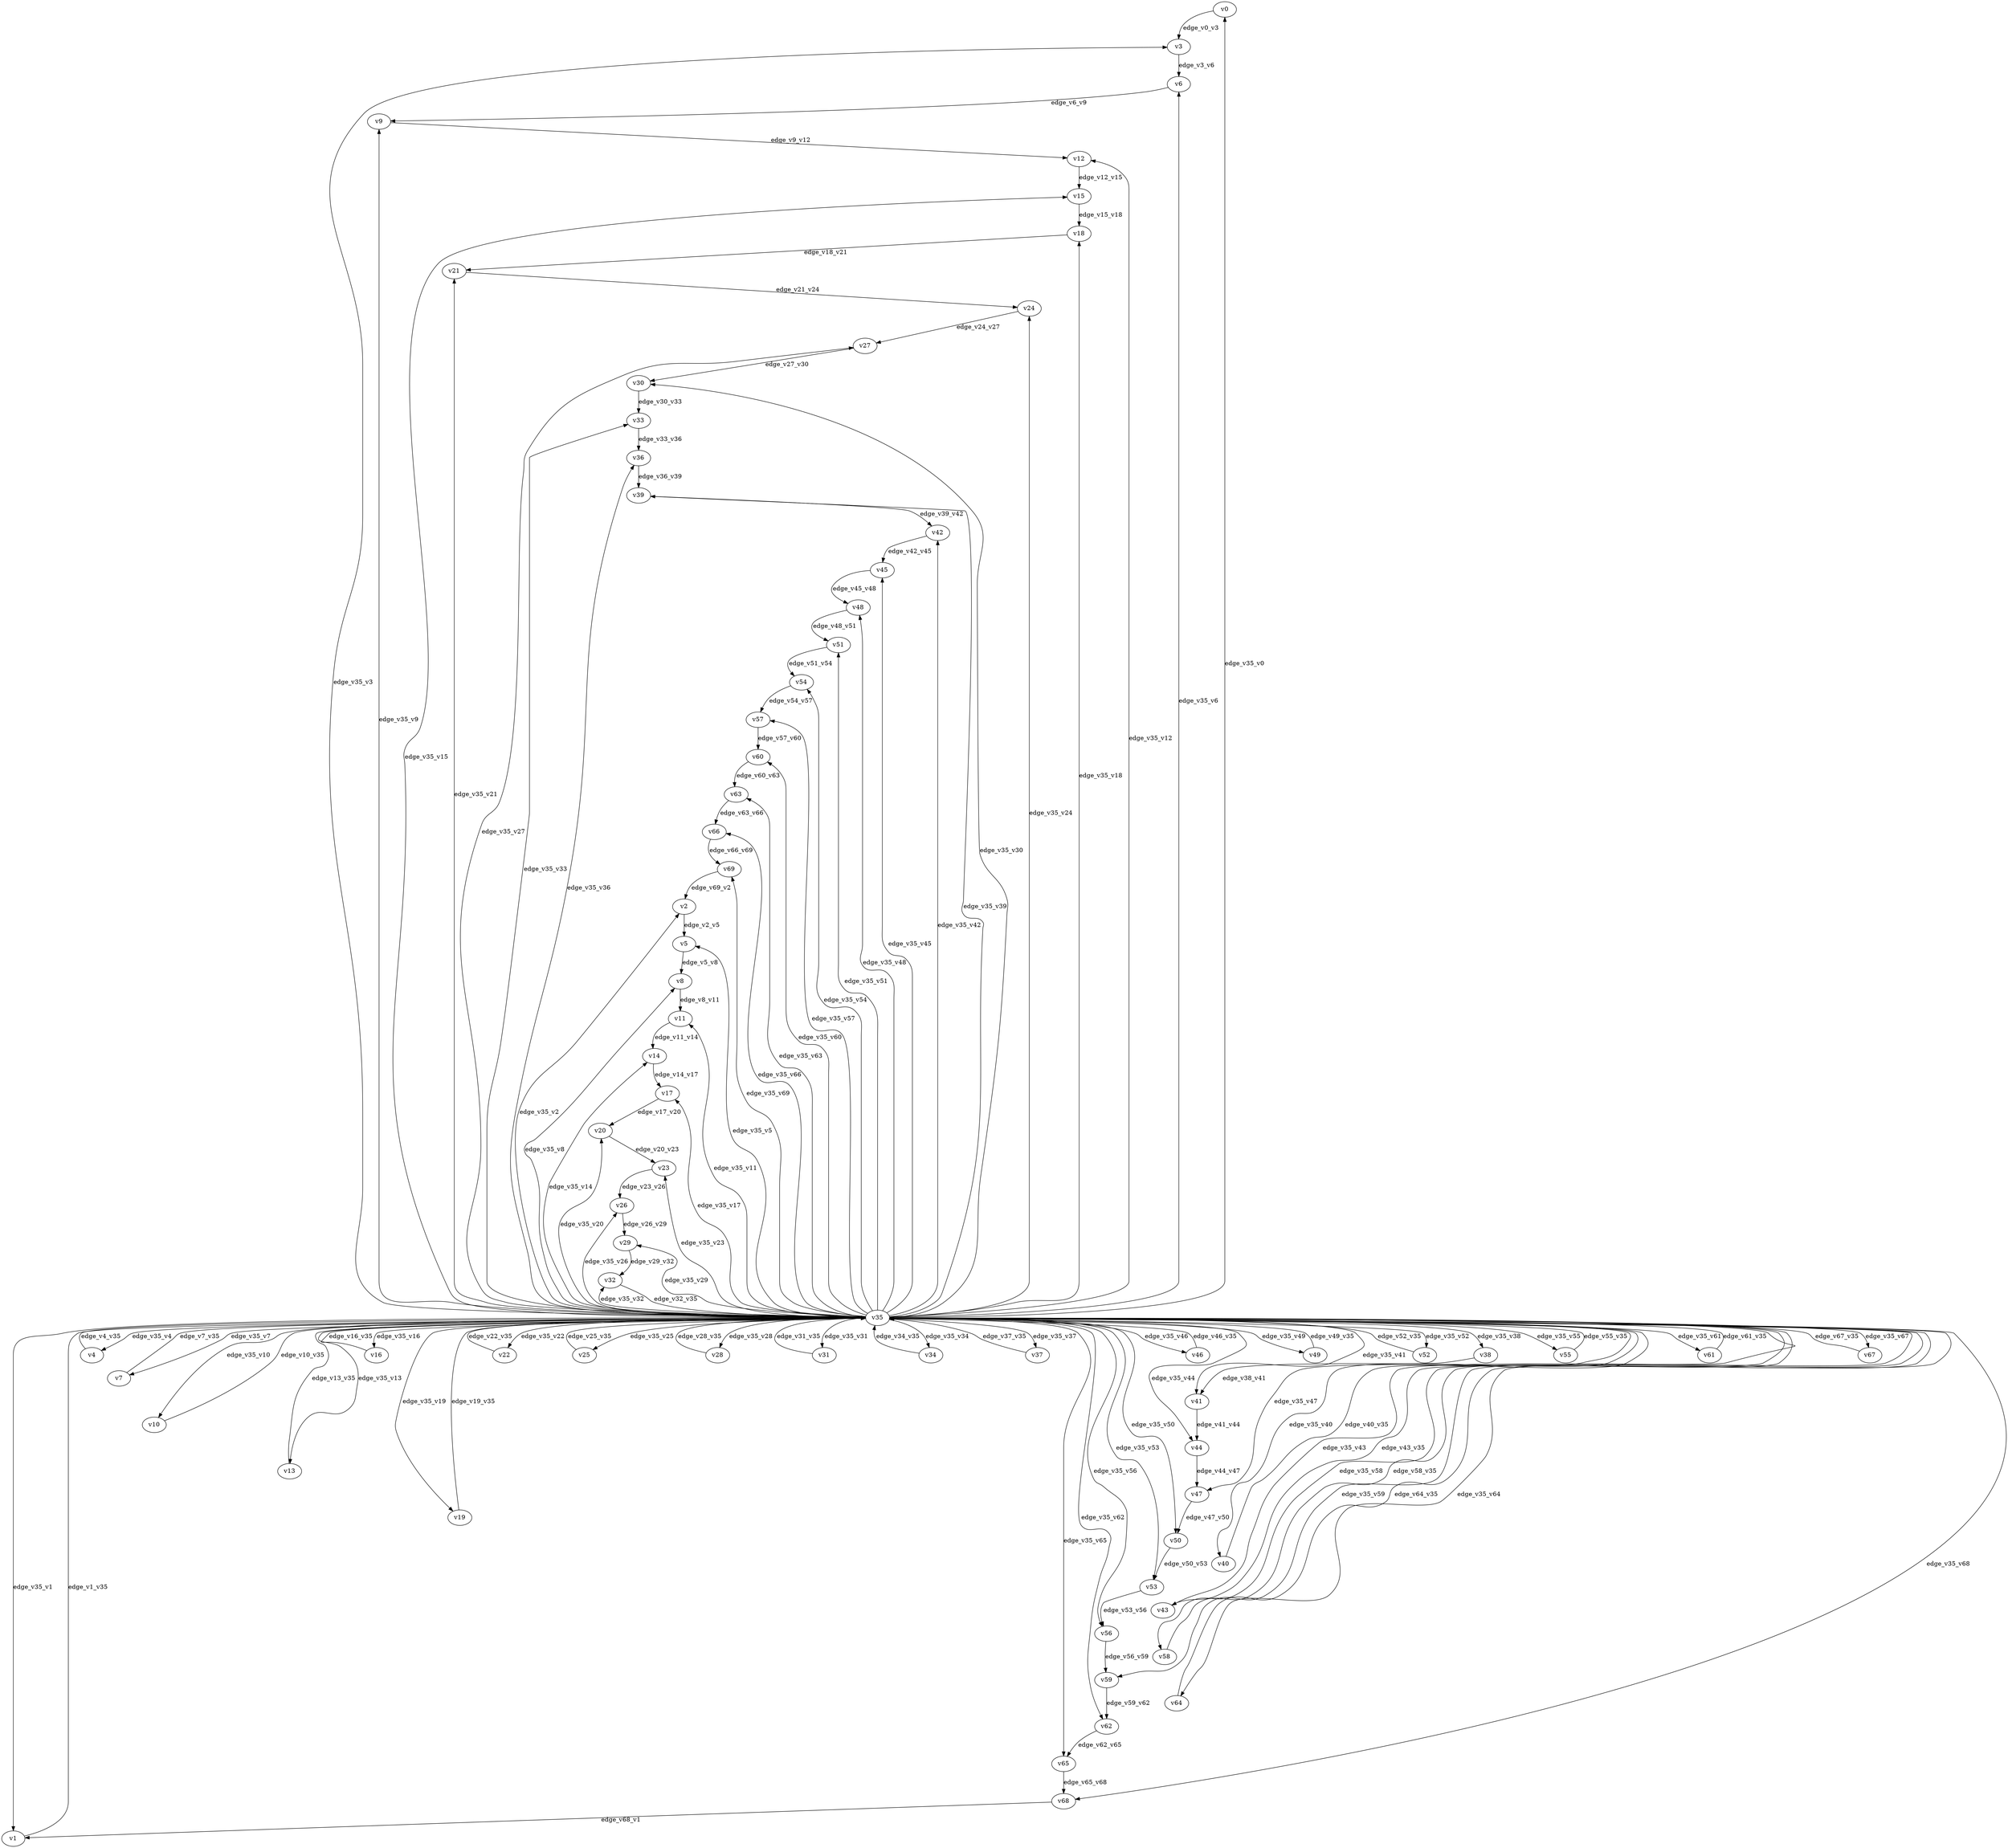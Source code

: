 digraph test098 {
    // Discounted game test case
    // Vertex properties: name [player=X]
    // Edge properties: [weight=Y, discount=Z]

    v0 [name="v0", player=0];
    v1 [name="v1", player=1];
    v2 [name="v2", player=0];
    v3 [name="v3", player=1];
    v4 [name="v4", player=0];
    v5 [name="v5", player=1];
    v6 [name="v6", player=0];
    v7 [name="v7", player=1];
    v8 [name="v8", player=0];
    v9 [name="v9", player=1];
    v10 [name="v10", player=0];
    v11 [name="v11", player=1];
    v12 [name="v12", player=0];
    v13 [name="v13", player=1];
    v14 [name="v14", player=0];
    v15 [name="v15", player=1];
    v16 [name="v16", player=0];
    v17 [name="v17", player=1];
    v18 [name="v18", player=0];
    v19 [name="v19", player=1];
    v20 [name="v20", player=0];
    v21 [name="v21", player=1];
    v22 [name="v22", player=0];
    v23 [name="v23", player=1];
    v24 [name="v24", player=0];
    v25 [name="v25", player=1];
    v26 [name="v26", player=0];
    v27 [name="v27", player=1];
    v28 [name="v28", player=0];
    v29 [name="v29", player=1];
    v30 [name="v30", player=0];
    v31 [name="v31", player=1];
    v32 [name="v32", player=0];
    v33 [name="v33", player=1];
    v34 [name="v34", player=0];
    v35 [name="v35", player=0];
    v36 [name="v36", player=0];
    v37 [name="v37", player=1];
    v38 [name="v38", player=0];
    v39 [name="v39", player=1];
    v40 [name="v40", player=0];
    v41 [name="v41", player=1];
    v42 [name="v42", player=0];
    v43 [name="v43", player=1];
    v44 [name="v44", player=0];
    v45 [name="v45", player=1];
    v46 [name="v46", player=0];
    v47 [name="v47", player=1];
    v48 [name="v48", player=0];
    v49 [name="v49", player=1];
    v50 [name="v50", player=0];
    v51 [name="v51", player=1];
    v52 [name="v52", player=0];
    v53 [name="v53", player=1];
    v54 [name="v54", player=0];
    v55 [name="v55", player=1];
    v56 [name="v56", player=0];
    v57 [name="v57", player=1];
    v58 [name="v58", player=0];
    v59 [name="v59", player=1];
    v60 [name="v60", player=0];
    v61 [name="v61", player=1];
    v62 [name="v62", player=0];
    v63 [name="v63", player=1];
    v64 [name="v64", player=0];
    v65 [name="v65", player=1];
    v66 [name="v66", player=0];
    v67 [name="v67", player=1];
    v68 [name="v68", player=0];
    v69 [name="v69", player=1];

    v35 -> v0 [label="edge_v35_v0", weight=3.35, discount=0.013];
    v35 -> v1 [label="edge_v35_v1", weight=8.11, discount=0.013];
    v1 -> v35 [label="edge_v1_v35", weight=6.45, discount=0.013];
    v35 -> v2 [label="edge_v35_v2", weight=0.77, discount=0.013];
    v35 -> v3 [label="edge_v35_v3", weight=-0.46, discount=0.013];
    v35 -> v4 [label="edge_v35_v4", weight=9.51, discount=0.013];
    v4 -> v35 [label="edge_v4_v35", weight=12.44, discount=0.013];
    v35 -> v5 [label="edge_v35_v5", weight=-4.89, discount=0.013];
    v35 -> v6 [label="edge_v35_v6", weight=4.91, discount=0.013];
    v35 -> v7 [label="edge_v35_v7", weight=-3.47, discount=0.013];
    v7 -> v35 [label="edge_v7_v35", weight=-3.67, discount=0.013];
    v35 -> v8 [label="edge_v35_v8", weight=-2.98, discount=0.013];
    v35 -> v9 [label="edge_v35_v9", weight=9.02, discount=0.013];
    v35 -> v10 [label="edge_v35_v10", weight=-3.37, discount=0.013];
    v10 -> v35 [label="edge_v10_v35", weight=-6.13, discount=0.013];
    v35 -> v11 [label="edge_v35_v11", weight=2.21, discount=0.013];
    v35 -> v12 [label="edge_v35_v12", weight=5.43, discount=0.013];
    v35 -> v13 [label="edge_v35_v13", weight=-5.54, discount=0.013];
    v13 -> v35 [label="edge_v13_v35", weight=-6.21, discount=0.013];
    v35 -> v14 [label="edge_v35_v14", weight=1.41, discount=0.013];
    v35 -> v15 [label="edge_v35_v15", weight=-4.13, discount=0.013];
    v35 -> v16 [label="edge_v35_v16", weight=7.23, discount=0.013];
    v16 -> v35 [label="edge_v16_v35", weight=6.93, discount=0.013];
    v35 -> v17 [label="edge_v35_v17", weight=-2.91, discount=0.013];
    v35 -> v18 [label="edge_v35_v18", weight=5.66, discount=0.013];
    v35 -> v19 [label="edge_v35_v19", weight=-1.29, discount=0.013];
    v19 -> v35 [label="edge_v19_v35", weight=0.81, discount=0.013];
    v35 -> v20 [label="edge_v35_v20", weight=2.31, discount=0.013];
    v35 -> v21 [label="edge_v35_v21", weight=5.62, discount=0.013];
    v35 -> v22 [label="edge_v35_v22", weight=8.95, discount=0.013];
    v22 -> v35 [label="edge_v22_v35", weight=6.62, discount=0.013];
    v35 -> v23 [label="edge_v35_v23", weight=7.63, discount=0.013];
    v35 -> v24 [label="edge_v35_v24", weight=6.06, discount=0.013];
    v35 -> v25 [label="edge_v35_v25", weight=8.16, discount=0.013];
    v25 -> v35 [label="edge_v25_v35", weight=8.98, discount=0.013];
    v35 -> v26 [label="edge_v35_v26", weight=4.30, discount=0.013];
    v35 -> v27 [label="edge_v35_v27", weight=-5.44, discount=0.013];
    v35 -> v28 [label="edge_v35_v28", weight=3.31, discount=0.013];
    v28 -> v35 [label="edge_v28_v35", weight=1.39, discount=0.013];
    v35 -> v29 [label="edge_v35_v29", weight=1.93, discount=0.013];
    v35 -> v30 [label="edge_v35_v30", weight=-3.35, discount=0.013];
    v35 -> v31 [label="edge_v35_v31", weight=9.90, discount=0.013];
    v31 -> v35 [label="edge_v31_v35", weight=7.77, discount=0.013];
    v35 -> v32 [label="edge_v35_v32", weight=5.11, discount=0.013];
    v35 -> v33 [label="edge_v35_v33", weight=1.60, discount=0.013];
    v35 -> v34 [label="edge_v35_v34", weight=8.22, discount=0.013];
    v34 -> v35 [label="edge_v34_v35", weight=7.60, discount=0.013];
    v35 -> v36 [label="edge_v35_v36", weight=0.23, discount=0.013];
    v35 -> v37 [label="edge_v35_v37", weight=6.36, discount=0.013];
    v37 -> v35 [label="edge_v37_v35", weight=5.06, discount=0.013];
    v35 -> v38 [label="edge_v35_v38", weight=5.39, discount=0.013];
    v35 -> v39 [label="edge_v35_v39", weight=-5.57, discount=0.013];
    v35 -> v40 [label="edge_v35_v40", weight=-5.60, discount=0.013];
    v40 -> v35 [label="edge_v40_v35", weight=-7.08, discount=0.013];
    v35 -> v41 [label="edge_v35_v41", weight=0.12, discount=0.013];
    v35 -> v42 [label="edge_v35_v42", weight=8.38, discount=0.013];
    v35 -> v43 [label="edge_v35_v43", weight=-4.98, discount=0.013];
    v43 -> v35 [label="edge_v43_v35", weight=-4.13, discount=0.013];
    v35 -> v44 [label="edge_v35_v44", weight=-4.00, discount=0.013];
    v35 -> v45 [label="edge_v35_v45", weight=4.43, discount=0.013];
    v35 -> v46 [label="edge_v35_v46", weight=2.96, discount=0.013];
    v46 -> v35 [label="edge_v46_v35", weight=4.28, discount=0.013];
    v35 -> v47 [label="edge_v35_v47", weight=-1.82, discount=0.013];
    v35 -> v48 [label="edge_v35_v48", weight=9.15, discount=0.013];
    v35 -> v49 [label="edge_v35_v49", weight=9.57, discount=0.013];
    v49 -> v35 [label="edge_v49_v35", weight=10.44, discount=0.013];
    v35 -> v50 [label="edge_v35_v50", weight=9.85, discount=0.013];
    v35 -> v51 [label="edge_v35_v51", weight=6.37, discount=0.013];
    v35 -> v52 [label="edge_v35_v52", weight=4.57, discount=0.013];
    v52 -> v35 [label="edge_v52_v35", weight=4.66, discount=0.013];
    v35 -> v53 [label="edge_v35_v53", weight=3.69, discount=0.013];
    v35 -> v54 [label="edge_v35_v54", weight=1.66, discount=0.013];
    v35 -> v55 [label="edge_v35_v55", weight=1.45, discount=0.013];
    v55 -> v35 [label="edge_v55_v35", weight=1.01, discount=0.013];
    v35 -> v56 [label="edge_v35_v56", weight=-1.63, discount=0.013];
    v35 -> v57 [label="edge_v35_v57", weight=-1.28, discount=0.013];
    v35 -> v58 [label="edge_v35_v58", weight=-3.15, discount=0.013];
    v58 -> v35 [label="edge_v58_v35", weight=-3.19, discount=0.013];
    v35 -> v59 [label="edge_v35_v59", weight=-4.61, discount=0.013];
    v35 -> v60 [label="edge_v35_v60", weight=3.74, discount=0.013];
    v35 -> v61 [label="edge_v35_v61", weight=2.86, discount=0.013];
    v61 -> v35 [label="edge_v61_v35", weight=2.07, discount=0.013];
    v35 -> v62 [label="edge_v35_v62", weight=-0.77, discount=0.013];
    v35 -> v63 [label="edge_v35_v63", weight=1.58, discount=0.013];
    v35 -> v64 [label="edge_v35_v64", weight=-1.91, discount=0.013];
    v64 -> v35 [label="edge_v64_v35", weight=-4.32, discount=0.013];
    v35 -> v65 [label="edge_v35_v65", weight=6.70, discount=0.013];
    v35 -> v66 [label="edge_v35_v66", weight=-4.42, discount=0.013];
    v35 -> v67 [label="edge_v35_v67", weight=7.11, discount=0.013];
    v67 -> v35 [label="edge_v67_v35", weight=4.21, discount=0.013];
    v35 -> v68 [label="edge_v35_v68", weight=0.64, discount=0.013];
    v35 -> v69 [label="edge_v35_v69", weight=7.98, discount=0.013];
    v0 -> v3 [label="edge_v0_v3", weight=1.96, discount=0.013];
    v2 -> v5 [label="edge_v2_v5", weight=6.91, discount=0.013];
    v3 -> v6 [label="edge_v3_v6", weight=3.37, discount=0.013];
    v5 -> v8 [label="edge_v5_v8", weight=4.64, discount=0.013];
    v6 -> v9 [label="edge_v6_v9", weight=-1.34, discount=0.013];
    v8 -> v11 [label="edge_v8_v11", weight=5.02, discount=0.013];
    v9 -> v12 [label="edge_v9_v12", weight=3.21, discount=0.013];
    v11 -> v14 [label="edge_v11_v14", weight=5.88, discount=0.013];
    v12 -> v15 [label="edge_v12_v15", weight=5.08, discount=0.013];
    v14 -> v17 [label="edge_v14_v17", weight=0.32, discount=0.013];
    v15 -> v18 [label="edge_v15_v18", weight=-1.14, discount=0.013];
    v17 -> v20 [label="edge_v17_v20", weight=0.38, discount=0.013];
    v18 -> v21 [label="edge_v18_v21", weight=1.99, discount=0.013];
    v20 -> v23 [label="edge_v20_v23", weight=-1.85, discount=0.013];
    v21 -> v24 [label="edge_v21_v24", weight=-0.40, discount=0.013];
    v23 -> v26 [label="edge_v23_v26", weight=6.46, discount=0.013];
    v24 -> v27 [label="edge_v24_v27", weight=-1.24, discount=0.013];
    v26 -> v29 [label="edge_v26_v29", weight=2.99, discount=0.013];
    v27 -> v30 [label="edge_v27_v30", weight=0.96, discount=0.013];
    v29 -> v32 [label="edge_v29_v32", weight=0.19, discount=0.013];
    v30 -> v33 [label="edge_v30_v33", weight=2.41, discount=0.013];
    v32 -> v35 [label="edge_v32_v35", weight=-0.76, discount=0.013];
    v33 -> v36 [label="edge_v33_v36", weight=6.44, discount=0.013];
    v36 -> v39 [label="edge_v36_v39", weight=4.75, discount=0.013];
    v38 -> v41 [label="edge_v38_v41", weight=-1.59, discount=0.013];
    v39 -> v42 [label="edge_v39_v42", weight=1.30, discount=0.013];
    v41 -> v44 [label="edge_v41_v44", weight=5.52, discount=0.013];
    v42 -> v45 [label="edge_v42_v45", weight=3.06, discount=0.013];
    v44 -> v47 [label="edge_v44_v47", weight=3.10, discount=0.013];
    v45 -> v48 [label="edge_v45_v48", weight=0.08, discount=0.013];
    v47 -> v50 [label="edge_v47_v50", weight=-1.16, discount=0.013];
    v48 -> v51 [label="edge_v48_v51", weight=1.68, discount=0.013];
    v50 -> v53 [label="edge_v50_v53", weight=0.43, discount=0.013];
    v51 -> v54 [label="edge_v51_v54", weight=1.22, discount=0.013];
    v53 -> v56 [label="edge_v53_v56", weight=-1.79, discount=0.013];
    v54 -> v57 [label="edge_v54_v57", weight=-2.42, discount=0.013];
    v56 -> v59 [label="edge_v56_v59", weight=3.14, discount=0.013];
    v57 -> v60 [label="edge_v57_v60", weight=6.97, discount=0.013];
    v59 -> v62 [label="edge_v59_v62", weight=5.12, discount=0.013];
    v60 -> v63 [label="edge_v60_v63", weight=2.09, discount=0.013];
    v62 -> v65 [label="edge_v62_v65", weight=-2.89, discount=0.013];
    v63 -> v66 [label="edge_v63_v66", weight=2.58, discount=0.013];
    v65 -> v68 [label="edge_v65_v68", weight=4.22, discount=0.013];
    v66 -> v69 [label="edge_v66_v69", weight=2.35, discount=0.013];
    v68 -> v1 [label="edge_v68_v1", weight=-2.95, discount=0.013];
    v69 -> v2 [label="edge_v69_v2", weight=4.99, discount=0.013];
}
